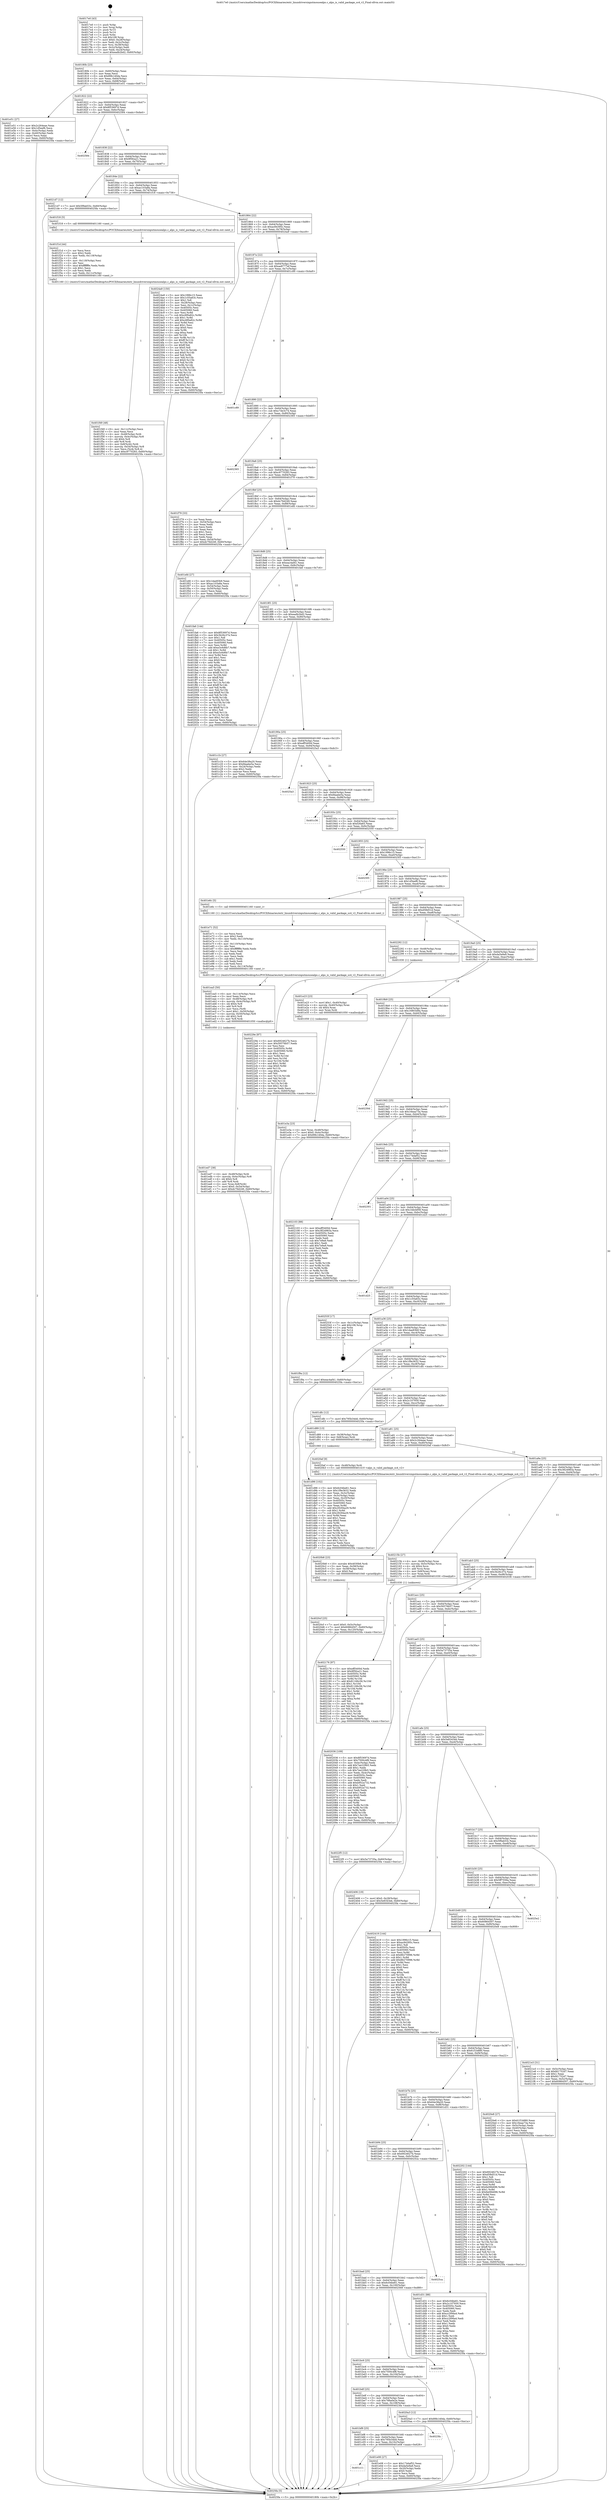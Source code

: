 digraph "0x4017e0" {
  label = "0x4017e0 (/mnt/c/Users/mathe/Desktop/tcc/POCII/binaries/extr_linuxdriversinputmousealps.c_alps_is_valid_package_ss4_v2_Final-ollvm.out::main(0))"
  labelloc = "t"
  node[shape=record]

  Entry [label="",width=0.3,height=0.3,shape=circle,fillcolor=black,style=filled]
  "0x40180b" [label="{
     0x40180b [23]\l
     | [instrs]\l
     &nbsp;&nbsp;0x40180b \<+3\>: mov -0x60(%rbp),%eax\l
     &nbsp;&nbsp;0x40180e \<+2\>: mov %eax,%ecx\l
     &nbsp;&nbsp;0x401810 \<+6\>: sub $0x89b140da,%ecx\l
     &nbsp;&nbsp;0x401816 \<+3\>: mov %eax,-0x64(%rbp)\l
     &nbsp;&nbsp;0x401819 \<+3\>: mov %ecx,-0x68(%rbp)\l
     &nbsp;&nbsp;0x40181c \<+6\>: je 0000000000401e51 \<main+0x671\>\l
  }"]
  "0x401e51" [label="{
     0x401e51 [27]\l
     | [instrs]\l
     &nbsp;&nbsp;0x401e51 \<+5\>: mov $0x2c264eae,%eax\l
     &nbsp;&nbsp;0x401e56 \<+5\>: mov $0x1d5eef6,%ecx\l
     &nbsp;&nbsp;0x401e5b \<+3\>: mov -0x4c(%rbp),%edx\l
     &nbsp;&nbsp;0x401e5e \<+3\>: cmp -0x40(%rbp),%edx\l
     &nbsp;&nbsp;0x401e61 \<+3\>: cmovl %ecx,%eax\l
     &nbsp;&nbsp;0x401e64 \<+3\>: mov %eax,-0x60(%rbp)\l
     &nbsp;&nbsp;0x401e67 \<+5\>: jmp 00000000004025fa \<main+0xe1a\>\l
  }"]
  "0x401822" [label="{
     0x401822 [22]\l
     | [instrs]\l
     &nbsp;&nbsp;0x401822 \<+5\>: jmp 0000000000401827 \<main+0x47\>\l
     &nbsp;&nbsp;0x401827 \<+3\>: mov -0x64(%rbp),%eax\l
     &nbsp;&nbsp;0x40182a \<+5\>: sub $0x8f53697d,%eax\l
     &nbsp;&nbsp;0x40182f \<+3\>: mov %eax,-0x6c(%rbp)\l
     &nbsp;&nbsp;0x401832 \<+6\>: je 0000000000402584 \<main+0xda4\>\l
  }"]
  Exit [label="",width=0.3,height=0.3,shape=circle,fillcolor=black,style=filled,peripheries=2]
  "0x402584" [label="{
     0x402584\l
  }", style=dashed]
  "0x401838" [label="{
     0x401838 [22]\l
     | [instrs]\l
     &nbsp;&nbsp;0x401838 \<+5\>: jmp 000000000040183d \<main+0x5d\>\l
     &nbsp;&nbsp;0x40183d \<+3\>: mov -0x64(%rbp),%eax\l
     &nbsp;&nbsp;0x401840 \<+5\>: sub $0x9f5fca21,%eax\l
     &nbsp;&nbsp;0x401845 \<+3\>: mov %eax,-0x70(%rbp)\l
     &nbsp;&nbsp;0x401848 \<+6\>: je 00000000004021d7 \<main+0x9f7\>\l
  }"]
  "0x40229e" [label="{
     0x40229e [87]\l
     | [instrs]\l
     &nbsp;&nbsp;0x40229e \<+5\>: mov $0x6924627b,%ecx\l
     &nbsp;&nbsp;0x4022a3 \<+5\>: mov $0x59376b57,%edx\l
     &nbsp;&nbsp;0x4022a8 \<+2\>: xor %esi,%esi\l
     &nbsp;&nbsp;0x4022aa \<+8\>: mov 0x40505c,%r8d\l
     &nbsp;&nbsp;0x4022b2 \<+8\>: mov 0x405060,%r9d\l
     &nbsp;&nbsp;0x4022ba \<+3\>: sub $0x1,%esi\l
     &nbsp;&nbsp;0x4022bd \<+3\>: mov %r8d,%r10d\l
     &nbsp;&nbsp;0x4022c0 \<+3\>: add %esi,%r10d\l
     &nbsp;&nbsp;0x4022c3 \<+4\>: imul %r10d,%r8d\l
     &nbsp;&nbsp;0x4022c7 \<+4\>: and $0x1,%r8d\l
     &nbsp;&nbsp;0x4022cb \<+4\>: cmp $0x0,%r8d\l
     &nbsp;&nbsp;0x4022cf \<+4\>: sete %r11b\l
     &nbsp;&nbsp;0x4022d3 \<+4\>: cmp $0xa,%r9d\l
     &nbsp;&nbsp;0x4022d7 \<+3\>: setl %bl\l
     &nbsp;&nbsp;0x4022da \<+3\>: mov %r11b,%r14b\l
     &nbsp;&nbsp;0x4022dd \<+3\>: and %bl,%r14b\l
     &nbsp;&nbsp;0x4022e0 \<+3\>: xor %bl,%r11b\l
     &nbsp;&nbsp;0x4022e3 \<+3\>: or %r11b,%r14b\l
     &nbsp;&nbsp;0x4022e6 \<+4\>: test $0x1,%r14b\l
     &nbsp;&nbsp;0x4022ea \<+3\>: cmovne %edx,%ecx\l
     &nbsp;&nbsp;0x4022ed \<+3\>: mov %ecx,-0x60(%rbp)\l
     &nbsp;&nbsp;0x4022f0 \<+5\>: jmp 00000000004025fa \<main+0xe1a\>\l
  }"]
  "0x4021d7" [label="{
     0x4021d7 [12]\l
     | [instrs]\l
     &nbsp;&nbsp;0x4021d7 \<+7\>: movl $0x5f9ab53c,-0x60(%rbp)\l
     &nbsp;&nbsp;0x4021de \<+5\>: jmp 00000000004025fa \<main+0xe1a\>\l
  }"]
  "0x40184e" [label="{
     0x40184e [22]\l
     | [instrs]\l
     &nbsp;&nbsp;0x40184e \<+5\>: jmp 0000000000401853 \<main+0x73\>\l
     &nbsp;&nbsp;0x401853 \<+3\>: mov -0x64(%rbp),%eax\l
     &nbsp;&nbsp;0x401856 \<+5\>: sub $0xac103a8a,%eax\l
     &nbsp;&nbsp;0x40185b \<+3\>: mov %eax,-0x74(%rbp)\l
     &nbsp;&nbsp;0x40185e \<+6\>: je 0000000000401f18 \<main+0x738\>\l
  }"]
  "0x402176" [label="{
     0x402176 [97]\l
     | [instrs]\l
     &nbsp;&nbsp;0x402176 \<+5\>: mov $0xeff3400d,%edx\l
     &nbsp;&nbsp;0x40217b \<+5\>: mov $0x9f5fca21,%esi\l
     &nbsp;&nbsp;0x402180 \<+8\>: mov 0x40505c,%r8d\l
     &nbsp;&nbsp;0x402188 \<+8\>: mov 0x405060,%r9d\l
     &nbsp;&nbsp;0x402190 \<+3\>: mov %r8d,%r10d\l
     &nbsp;&nbsp;0x402193 \<+7\>: add $0x81166c56,%r10d\l
     &nbsp;&nbsp;0x40219a \<+4\>: sub $0x1,%r10d\l
     &nbsp;&nbsp;0x40219e \<+7\>: sub $0x81166c56,%r10d\l
     &nbsp;&nbsp;0x4021a5 \<+4\>: imul %r10d,%r8d\l
     &nbsp;&nbsp;0x4021a9 \<+4\>: and $0x1,%r8d\l
     &nbsp;&nbsp;0x4021ad \<+4\>: cmp $0x0,%r8d\l
     &nbsp;&nbsp;0x4021b1 \<+4\>: sete %r11b\l
     &nbsp;&nbsp;0x4021b5 \<+4\>: cmp $0xa,%r9d\l
     &nbsp;&nbsp;0x4021b9 \<+3\>: setl %bl\l
     &nbsp;&nbsp;0x4021bc \<+3\>: mov %r11b,%r14b\l
     &nbsp;&nbsp;0x4021bf \<+3\>: and %bl,%r14b\l
     &nbsp;&nbsp;0x4021c2 \<+3\>: xor %bl,%r11b\l
     &nbsp;&nbsp;0x4021c5 \<+3\>: or %r11b,%r14b\l
     &nbsp;&nbsp;0x4021c8 \<+4\>: test $0x1,%r14b\l
     &nbsp;&nbsp;0x4021cc \<+3\>: cmovne %esi,%edx\l
     &nbsp;&nbsp;0x4021cf \<+3\>: mov %edx,-0x60(%rbp)\l
     &nbsp;&nbsp;0x4021d2 \<+5\>: jmp 00000000004025fa \<main+0xe1a\>\l
  }"]
  "0x401f18" [label="{
     0x401f18 [5]\l
     | [instrs]\l
     &nbsp;&nbsp;0x401f18 \<+5\>: call 0000000000401160 \<next_i\>\l
     | [calls]\l
     &nbsp;&nbsp;0x401160 \{1\} (/mnt/c/Users/mathe/Desktop/tcc/POCII/binaries/extr_linuxdriversinputmousealps.c_alps_is_valid_package_ss4_v2_Final-ollvm.out::next_i)\l
  }"]
  "0x401864" [label="{
     0x401864 [22]\l
     | [instrs]\l
     &nbsp;&nbsp;0x401864 \<+5\>: jmp 0000000000401869 \<main+0x89\>\l
     &nbsp;&nbsp;0x401869 \<+3\>: mov -0x64(%rbp),%eax\l
     &nbsp;&nbsp;0x40186c \<+5\>: sub $0xac84395c,%eax\l
     &nbsp;&nbsp;0x401871 \<+3\>: mov %eax,-0x78(%rbp)\l
     &nbsp;&nbsp;0x401874 \<+6\>: je 00000000004024a9 \<main+0xcc9\>\l
  }"]
  "0x4020cf" [label="{
     0x4020cf [25]\l
     | [instrs]\l
     &nbsp;&nbsp;0x4020cf \<+7\>: movl $0x0,-0x5c(%rbp)\l
     &nbsp;&nbsp;0x4020d6 \<+7\>: movl $0x60864507,-0x60(%rbp)\l
     &nbsp;&nbsp;0x4020dd \<+6\>: mov %eax,-0x120(%rbp)\l
     &nbsp;&nbsp;0x4020e3 \<+5\>: jmp 00000000004025fa \<main+0xe1a\>\l
  }"]
  "0x4024a9" [label="{
     0x4024a9 [150]\l
     | [instrs]\l
     &nbsp;&nbsp;0x4024a9 \<+5\>: mov $0x1996c15,%eax\l
     &nbsp;&nbsp;0x4024ae \<+5\>: mov $0x1c55a63c,%ecx\l
     &nbsp;&nbsp;0x4024b3 \<+2\>: mov $0x1,%dl\l
     &nbsp;&nbsp;0x4024b5 \<+3\>: mov -0x28(%rbp),%esi\l
     &nbsp;&nbsp;0x4024b8 \<+3\>: mov %esi,-0x1c(%rbp)\l
     &nbsp;&nbsp;0x4024bb \<+7\>: mov 0x40505c,%esi\l
     &nbsp;&nbsp;0x4024c2 \<+7\>: mov 0x405060,%edi\l
     &nbsp;&nbsp;0x4024c9 \<+3\>: mov %esi,%r8d\l
     &nbsp;&nbsp;0x4024cc \<+7\>: sub $0xc6f0a82c,%r8d\l
     &nbsp;&nbsp;0x4024d3 \<+4\>: sub $0x1,%r8d\l
     &nbsp;&nbsp;0x4024d7 \<+7\>: add $0xc6f0a82c,%r8d\l
     &nbsp;&nbsp;0x4024de \<+4\>: imul %r8d,%esi\l
     &nbsp;&nbsp;0x4024e2 \<+3\>: and $0x1,%esi\l
     &nbsp;&nbsp;0x4024e5 \<+3\>: cmp $0x0,%esi\l
     &nbsp;&nbsp;0x4024e8 \<+4\>: sete %r9b\l
     &nbsp;&nbsp;0x4024ec \<+3\>: cmp $0xa,%edi\l
     &nbsp;&nbsp;0x4024ef \<+4\>: setl %r10b\l
     &nbsp;&nbsp;0x4024f3 \<+3\>: mov %r9b,%r11b\l
     &nbsp;&nbsp;0x4024f6 \<+4\>: xor $0xff,%r11b\l
     &nbsp;&nbsp;0x4024fa \<+3\>: mov %r10b,%bl\l
     &nbsp;&nbsp;0x4024fd \<+3\>: xor $0xff,%bl\l
     &nbsp;&nbsp;0x402500 \<+3\>: xor $0x0,%dl\l
     &nbsp;&nbsp;0x402503 \<+3\>: mov %r11b,%r14b\l
     &nbsp;&nbsp;0x402506 \<+4\>: and $0x0,%r14b\l
     &nbsp;&nbsp;0x40250a \<+3\>: and %dl,%r9b\l
     &nbsp;&nbsp;0x40250d \<+3\>: mov %bl,%r15b\l
     &nbsp;&nbsp;0x402510 \<+4\>: and $0x0,%r15b\l
     &nbsp;&nbsp;0x402514 \<+3\>: and %dl,%r10b\l
     &nbsp;&nbsp;0x402517 \<+3\>: or %r9b,%r14b\l
     &nbsp;&nbsp;0x40251a \<+3\>: or %r10b,%r15b\l
     &nbsp;&nbsp;0x40251d \<+3\>: xor %r15b,%r14b\l
     &nbsp;&nbsp;0x402520 \<+3\>: or %bl,%r11b\l
     &nbsp;&nbsp;0x402523 \<+4\>: xor $0xff,%r11b\l
     &nbsp;&nbsp;0x402527 \<+3\>: or $0x0,%dl\l
     &nbsp;&nbsp;0x40252a \<+3\>: and %dl,%r11b\l
     &nbsp;&nbsp;0x40252d \<+3\>: or %r11b,%r14b\l
     &nbsp;&nbsp;0x402530 \<+4\>: test $0x1,%r14b\l
     &nbsp;&nbsp;0x402534 \<+3\>: cmovne %ecx,%eax\l
     &nbsp;&nbsp;0x402537 \<+3\>: mov %eax,-0x60(%rbp)\l
     &nbsp;&nbsp;0x40253a \<+5\>: jmp 00000000004025fa \<main+0xe1a\>\l
  }"]
  "0x40187a" [label="{
     0x40187a [22]\l
     | [instrs]\l
     &nbsp;&nbsp;0x40187a \<+5\>: jmp 000000000040187f \<main+0x9f\>\l
     &nbsp;&nbsp;0x40187f \<+3\>: mov -0x64(%rbp),%eax\l
     &nbsp;&nbsp;0x401882 \<+5\>: sub $0xae8777ef,%eax\l
     &nbsp;&nbsp;0x401887 \<+3\>: mov %eax,-0x7c(%rbp)\l
     &nbsp;&nbsp;0x40188a \<+6\>: je 0000000000401c89 \<main+0x4a9\>\l
  }"]
  "0x4020b8" [label="{
     0x4020b8 [23]\l
     | [instrs]\l
     &nbsp;&nbsp;0x4020b8 \<+10\>: movabs $0x4030b6,%rdi\l
     &nbsp;&nbsp;0x4020c2 \<+3\>: mov %eax,-0x58(%rbp)\l
     &nbsp;&nbsp;0x4020c5 \<+3\>: mov -0x58(%rbp),%esi\l
     &nbsp;&nbsp;0x4020c8 \<+2\>: mov $0x0,%al\l
     &nbsp;&nbsp;0x4020ca \<+5\>: call 0000000000401040 \<printf@plt\>\l
     | [calls]\l
     &nbsp;&nbsp;0x401040 \{1\} (unknown)\l
  }"]
  "0x401c89" [label="{
     0x401c89\l
  }", style=dashed]
  "0x401890" [label="{
     0x401890 [22]\l
     | [instrs]\l
     &nbsp;&nbsp;0x401890 \<+5\>: jmp 0000000000401895 \<main+0xb5\>\l
     &nbsp;&nbsp;0x401895 \<+3\>: mov -0x64(%rbp),%eax\l
     &nbsp;&nbsp;0x401898 \<+5\>: sub $0xc7de3c74,%eax\l
     &nbsp;&nbsp;0x40189d \<+3\>: mov %eax,-0x80(%rbp)\l
     &nbsp;&nbsp;0x4018a0 \<+6\>: je 0000000000402365 \<main+0xb85\>\l
  }"]
  "0x401f49" [label="{
     0x401f49 [48]\l
     | [instrs]\l
     &nbsp;&nbsp;0x401f49 \<+6\>: mov -0x11c(%rbp),%ecx\l
     &nbsp;&nbsp;0x401f4f \<+3\>: imul %eax,%ecx\l
     &nbsp;&nbsp;0x401f52 \<+4\>: mov -0x48(%rbp),%rdi\l
     &nbsp;&nbsp;0x401f56 \<+4\>: movslq -0x4c(%rbp),%r8\l
     &nbsp;&nbsp;0x401f5a \<+4\>: shl $0x4,%r8\l
     &nbsp;&nbsp;0x401f5e \<+3\>: add %r8,%rdi\l
     &nbsp;&nbsp;0x401f61 \<+4\>: mov 0x8(%rdi),%rdi\l
     &nbsp;&nbsp;0x401f65 \<+4\>: movslq -0x54(%rbp),%r8\l
     &nbsp;&nbsp;0x401f69 \<+4\>: mov %ecx,(%rdi,%r8,4)\l
     &nbsp;&nbsp;0x401f6d \<+7\>: movl $0xc9770283,-0x60(%rbp)\l
     &nbsp;&nbsp;0x401f74 \<+5\>: jmp 00000000004025fa \<main+0xe1a\>\l
  }"]
  "0x402365" [label="{
     0x402365\l
  }", style=dashed]
  "0x4018a6" [label="{
     0x4018a6 [25]\l
     | [instrs]\l
     &nbsp;&nbsp;0x4018a6 \<+5\>: jmp 00000000004018ab \<main+0xcb\>\l
     &nbsp;&nbsp;0x4018ab \<+3\>: mov -0x64(%rbp),%eax\l
     &nbsp;&nbsp;0x4018ae \<+5\>: sub $0xc9770283,%eax\l
     &nbsp;&nbsp;0x4018b3 \<+6\>: mov %eax,-0x84(%rbp)\l
     &nbsp;&nbsp;0x4018b9 \<+6\>: je 0000000000401f79 \<main+0x799\>\l
  }"]
  "0x401f1d" [label="{
     0x401f1d [44]\l
     | [instrs]\l
     &nbsp;&nbsp;0x401f1d \<+2\>: xor %ecx,%ecx\l
     &nbsp;&nbsp;0x401f1f \<+5\>: mov $0x2,%edx\l
     &nbsp;&nbsp;0x401f24 \<+6\>: mov %edx,-0x118(%rbp)\l
     &nbsp;&nbsp;0x401f2a \<+1\>: cltd\l
     &nbsp;&nbsp;0x401f2b \<+6\>: mov -0x118(%rbp),%esi\l
     &nbsp;&nbsp;0x401f31 \<+2\>: idiv %esi\l
     &nbsp;&nbsp;0x401f33 \<+6\>: imul $0xfffffffe,%edx,%edx\l
     &nbsp;&nbsp;0x401f39 \<+3\>: sub $0x1,%ecx\l
     &nbsp;&nbsp;0x401f3c \<+2\>: sub %ecx,%edx\l
     &nbsp;&nbsp;0x401f3e \<+6\>: mov %edx,-0x11c(%rbp)\l
     &nbsp;&nbsp;0x401f44 \<+5\>: call 0000000000401160 \<next_i\>\l
     | [calls]\l
     &nbsp;&nbsp;0x401160 \{1\} (/mnt/c/Users/mathe/Desktop/tcc/POCII/binaries/extr_linuxdriversinputmousealps.c_alps_is_valid_package_ss4_v2_Final-ollvm.out::next_i)\l
  }"]
  "0x401f79" [label="{
     0x401f79 [33]\l
     | [instrs]\l
     &nbsp;&nbsp;0x401f79 \<+2\>: xor %eax,%eax\l
     &nbsp;&nbsp;0x401f7b \<+3\>: mov -0x54(%rbp),%ecx\l
     &nbsp;&nbsp;0x401f7e \<+2\>: mov %eax,%edx\l
     &nbsp;&nbsp;0x401f80 \<+2\>: sub %ecx,%edx\l
     &nbsp;&nbsp;0x401f82 \<+2\>: mov %eax,%ecx\l
     &nbsp;&nbsp;0x401f84 \<+3\>: sub $0x1,%ecx\l
     &nbsp;&nbsp;0x401f87 \<+2\>: add %ecx,%edx\l
     &nbsp;&nbsp;0x401f89 \<+2\>: sub %edx,%eax\l
     &nbsp;&nbsp;0x401f8b \<+3\>: mov %eax,-0x54(%rbp)\l
     &nbsp;&nbsp;0x401f8e \<+7\>: movl $0xdc76d249,-0x60(%rbp)\l
     &nbsp;&nbsp;0x401f95 \<+5\>: jmp 00000000004025fa \<main+0xe1a\>\l
  }"]
  "0x4018bf" [label="{
     0x4018bf [25]\l
     | [instrs]\l
     &nbsp;&nbsp;0x4018bf \<+5\>: jmp 00000000004018c4 \<main+0xe4\>\l
     &nbsp;&nbsp;0x4018c4 \<+3\>: mov -0x64(%rbp),%eax\l
     &nbsp;&nbsp;0x4018c7 \<+5\>: sub $0xdc76d249,%eax\l
     &nbsp;&nbsp;0x4018cc \<+6\>: mov %eax,-0x88(%rbp)\l
     &nbsp;&nbsp;0x4018d2 \<+6\>: je 0000000000401efd \<main+0x71d\>\l
  }"]
  "0x401ed7" [label="{
     0x401ed7 [38]\l
     | [instrs]\l
     &nbsp;&nbsp;0x401ed7 \<+4\>: mov -0x48(%rbp),%rdi\l
     &nbsp;&nbsp;0x401edb \<+4\>: movslq -0x4c(%rbp),%r8\l
     &nbsp;&nbsp;0x401edf \<+4\>: shl $0x4,%r8\l
     &nbsp;&nbsp;0x401ee3 \<+3\>: add %r8,%rdi\l
     &nbsp;&nbsp;0x401ee6 \<+4\>: mov %rax,0x8(%rdi)\l
     &nbsp;&nbsp;0x401eea \<+7\>: movl $0x0,-0x54(%rbp)\l
     &nbsp;&nbsp;0x401ef1 \<+7\>: movl $0xdc76d249,-0x60(%rbp)\l
     &nbsp;&nbsp;0x401ef8 \<+5\>: jmp 00000000004025fa \<main+0xe1a\>\l
  }"]
  "0x401efd" [label="{
     0x401efd [27]\l
     | [instrs]\l
     &nbsp;&nbsp;0x401efd \<+5\>: mov $0x1dae83b9,%eax\l
     &nbsp;&nbsp;0x401f02 \<+5\>: mov $0xac103a8a,%ecx\l
     &nbsp;&nbsp;0x401f07 \<+3\>: mov -0x54(%rbp),%edx\l
     &nbsp;&nbsp;0x401f0a \<+3\>: cmp -0x50(%rbp),%edx\l
     &nbsp;&nbsp;0x401f0d \<+3\>: cmovl %ecx,%eax\l
     &nbsp;&nbsp;0x401f10 \<+3\>: mov %eax,-0x60(%rbp)\l
     &nbsp;&nbsp;0x401f13 \<+5\>: jmp 00000000004025fa \<main+0xe1a\>\l
  }"]
  "0x4018d8" [label="{
     0x4018d8 [25]\l
     | [instrs]\l
     &nbsp;&nbsp;0x4018d8 \<+5\>: jmp 00000000004018dd \<main+0xfd\>\l
     &nbsp;&nbsp;0x4018dd \<+3\>: mov -0x64(%rbp),%eax\l
     &nbsp;&nbsp;0x4018e0 \<+5\>: sub $0xeac4af41,%eax\l
     &nbsp;&nbsp;0x4018e5 \<+6\>: mov %eax,-0x8c(%rbp)\l
     &nbsp;&nbsp;0x4018eb \<+6\>: je 0000000000401fa6 \<main+0x7c6\>\l
  }"]
  "0x401ea5" [label="{
     0x401ea5 [50]\l
     | [instrs]\l
     &nbsp;&nbsp;0x401ea5 \<+6\>: mov -0x114(%rbp),%ecx\l
     &nbsp;&nbsp;0x401eab \<+3\>: imul %eax,%ecx\l
     &nbsp;&nbsp;0x401eae \<+4\>: mov -0x48(%rbp),%r8\l
     &nbsp;&nbsp;0x401eb2 \<+4\>: movslq -0x4c(%rbp),%r9\l
     &nbsp;&nbsp;0x401eb6 \<+4\>: shl $0x4,%r9\l
     &nbsp;&nbsp;0x401eba \<+3\>: add %r9,%r8\l
     &nbsp;&nbsp;0x401ebd \<+3\>: mov %ecx,(%r8)\l
     &nbsp;&nbsp;0x401ec0 \<+7\>: movl $0x1,-0x50(%rbp)\l
     &nbsp;&nbsp;0x401ec7 \<+4\>: movslq -0x50(%rbp),%r8\l
     &nbsp;&nbsp;0x401ecb \<+4\>: shl $0x2,%r8\l
     &nbsp;&nbsp;0x401ecf \<+3\>: mov %r8,%rdi\l
     &nbsp;&nbsp;0x401ed2 \<+5\>: call 0000000000401050 \<malloc@plt\>\l
     | [calls]\l
     &nbsp;&nbsp;0x401050 \{1\} (unknown)\l
  }"]
  "0x401fa6" [label="{
     0x401fa6 [144]\l
     | [instrs]\l
     &nbsp;&nbsp;0x401fa6 \<+5\>: mov $0x8f53697d,%eax\l
     &nbsp;&nbsp;0x401fab \<+5\>: mov $0x3b26c37e,%ecx\l
     &nbsp;&nbsp;0x401fb0 \<+2\>: mov $0x1,%dl\l
     &nbsp;&nbsp;0x401fb2 \<+7\>: mov 0x40505c,%esi\l
     &nbsp;&nbsp;0x401fb9 \<+7\>: mov 0x405060,%edi\l
     &nbsp;&nbsp;0x401fc0 \<+3\>: mov %esi,%r8d\l
     &nbsp;&nbsp;0x401fc3 \<+7\>: add $0xe3c6d6b7,%r8d\l
     &nbsp;&nbsp;0x401fca \<+4\>: sub $0x1,%r8d\l
     &nbsp;&nbsp;0x401fce \<+7\>: sub $0xe3c6d6b7,%r8d\l
     &nbsp;&nbsp;0x401fd5 \<+4\>: imul %r8d,%esi\l
     &nbsp;&nbsp;0x401fd9 \<+3\>: and $0x1,%esi\l
     &nbsp;&nbsp;0x401fdc \<+3\>: cmp $0x0,%esi\l
     &nbsp;&nbsp;0x401fdf \<+4\>: sete %r9b\l
     &nbsp;&nbsp;0x401fe3 \<+3\>: cmp $0xa,%edi\l
     &nbsp;&nbsp;0x401fe6 \<+4\>: setl %r10b\l
     &nbsp;&nbsp;0x401fea \<+3\>: mov %r9b,%r11b\l
     &nbsp;&nbsp;0x401fed \<+4\>: xor $0xff,%r11b\l
     &nbsp;&nbsp;0x401ff1 \<+3\>: mov %r10b,%bl\l
     &nbsp;&nbsp;0x401ff4 \<+3\>: xor $0xff,%bl\l
     &nbsp;&nbsp;0x401ff7 \<+3\>: xor $0x1,%dl\l
     &nbsp;&nbsp;0x401ffa \<+3\>: mov %r11b,%r14b\l
     &nbsp;&nbsp;0x401ffd \<+4\>: and $0xff,%r14b\l
     &nbsp;&nbsp;0x402001 \<+3\>: and %dl,%r9b\l
     &nbsp;&nbsp;0x402004 \<+3\>: mov %bl,%r15b\l
     &nbsp;&nbsp;0x402007 \<+4\>: and $0xff,%r15b\l
     &nbsp;&nbsp;0x40200b \<+3\>: and %dl,%r10b\l
     &nbsp;&nbsp;0x40200e \<+3\>: or %r9b,%r14b\l
     &nbsp;&nbsp;0x402011 \<+3\>: or %r10b,%r15b\l
     &nbsp;&nbsp;0x402014 \<+3\>: xor %r15b,%r14b\l
     &nbsp;&nbsp;0x402017 \<+3\>: or %bl,%r11b\l
     &nbsp;&nbsp;0x40201a \<+4\>: xor $0xff,%r11b\l
     &nbsp;&nbsp;0x40201e \<+3\>: or $0x1,%dl\l
     &nbsp;&nbsp;0x402021 \<+3\>: and %dl,%r11b\l
     &nbsp;&nbsp;0x402024 \<+3\>: or %r11b,%r14b\l
     &nbsp;&nbsp;0x402027 \<+4\>: test $0x1,%r14b\l
     &nbsp;&nbsp;0x40202b \<+3\>: cmovne %ecx,%eax\l
     &nbsp;&nbsp;0x40202e \<+3\>: mov %eax,-0x60(%rbp)\l
     &nbsp;&nbsp;0x402031 \<+5\>: jmp 00000000004025fa \<main+0xe1a\>\l
  }"]
  "0x4018f1" [label="{
     0x4018f1 [25]\l
     | [instrs]\l
     &nbsp;&nbsp;0x4018f1 \<+5\>: jmp 00000000004018f6 \<main+0x116\>\l
     &nbsp;&nbsp;0x4018f6 \<+3\>: mov -0x64(%rbp),%eax\l
     &nbsp;&nbsp;0x4018f9 \<+5\>: sub $0xeadb2bd2,%eax\l
     &nbsp;&nbsp;0x4018fe \<+6\>: mov %eax,-0x90(%rbp)\l
     &nbsp;&nbsp;0x401904 \<+6\>: je 0000000000401c1b \<main+0x43b\>\l
  }"]
  "0x401e71" [label="{
     0x401e71 [52]\l
     | [instrs]\l
     &nbsp;&nbsp;0x401e71 \<+2\>: xor %ecx,%ecx\l
     &nbsp;&nbsp;0x401e73 \<+5\>: mov $0x2,%edx\l
     &nbsp;&nbsp;0x401e78 \<+6\>: mov %edx,-0x110(%rbp)\l
     &nbsp;&nbsp;0x401e7e \<+1\>: cltd\l
     &nbsp;&nbsp;0x401e7f \<+6\>: mov -0x110(%rbp),%esi\l
     &nbsp;&nbsp;0x401e85 \<+2\>: idiv %esi\l
     &nbsp;&nbsp;0x401e87 \<+6\>: imul $0xfffffffe,%edx,%edx\l
     &nbsp;&nbsp;0x401e8d \<+2\>: mov %ecx,%edi\l
     &nbsp;&nbsp;0x401e8f \<+2\>: sub %edx,%edi\l
     &nbsp;&nbsp;0x401e91 \<+2\>: mov %ecx,%edx\l
     &nbsp;&nbsp;0x401e93 \<+3\>: sub $0x1,%edx\l
     &nbsp;&nbsp;0x401e96 \<+2\>: add %edx,%edi\l
     &nbsp;&nbsp;0x401e98 \<+2\>: sub %edi,%ecx\l
     &nbsp;&nbsp;0x401e9a \<+6\>: mov %ecx,-0x114(%rbp)\l
     &nbsp;&nbsp;0x401ea0 \<+5\>: call 0000000000401160 \<next_i\>\l
     | [calls]\l
     &nbsp;&nbsp;0x401160 \{1\} (/mnt/c/Users/mathe/Desktop/tcc/POCII/binaries/extr_linuxdriversinputmousealps.c_alps_is_valid_package_ss4_v2_Final-ollvm.out::next_i)\l
  }"]
  "0x401c1b" [label="{
     0x401c1b [27]\l
     | [instrs]\l
     &nbsp;&nbsp;0x401c1b \<+5\>: mov $0x64e38a20,%eax\l
     &nbsp;&nbsp;0x401c20 \<+5\>: mov $0xfdaabe5a,%ecx\l
     &nbsp;&nbsp;0x401c25 \<+3\>: mov -0x24(%rbp),%edx\l
     &nbsp;&nbsp;0x401c28 \<+3\>: cmp $0x2,%edx\l
     &nbsp;&nbsp;0x401c2b \<+3\>: cmovne %ecx,%eax\l
     &nbsp;&nbsp;0x401c2e \<+3\>: mov %eax,-0x60(%rbp)\l
     &nbsp;&nbsp;0x401c31 \<+5\>: jmp 00000000004025fa \<main+0xe1a\>\l
  }"]
  "0x40190a" [label="{
     0x40190a [25]\l
     | [instrs]\l
     &nbsp;&nbsp;0x40190a \<+5\>: jmp 000000000040190f \<main+0x12f\>\l
     &nbsp;&nbsp;0x40190f \<+3\>: mov -0x64(%rbp),%eax\l
     &nbsp;&nbsp;0x401912 \<+5\>: sub $0xeff3400d,%eax\l
     &nbsp;&nbsp;0x401917 \<+6\>: mov %eax,-0x94(%rbp)\l
     &nbsp;&nbsp;0x40191d \<+6\>: je 00000000004025a3 \<main+0xdc3\>\l
  }"]
  "0x4025fa" [label="{
     0x4025fa [5]\l
     | [instrs]\l
     &nbsp;&nbsp;0x4025fa \<+5\>: jmp 000000000040180b \<main+0x2b\>\l
  }"]
  "0x4017e0" [label="{
     0x4017e0 [43]\l
     | [instrs]\l
     &nbsp;&nbsp;0x4017e0 \<+1\>: push %rbp\l
     &nbsp;&nbsp;0x4017e1 \<+3\>: mov %rsp,%rbp\l
     &nbsp;&nbsp;0x4017e4 \<+2\>: push %r15\l
     &nbsp;&nbsp;0x4017e6 \<+2\>: push %r14\l
     &nbsp;&nbsp;0x4017e8 \<+1\>: push %rbx\l
     &nbsp;&nbsp;0x4017e9 \<+7\>: sub $0x108,%rsp\l
     &nbsp;&nbsp;0x4017f0 \<+7\>: movl $0x0,-0x28(%rbp)\l
     &nbsp;&nbsp;0x4017f7 \<+3\>: mov %edi,-0x2c(%rbp)\l
     &nbsp;&nbsp;0x4017fa \<+4\>: mov %rsi,-0x38(%rbp)\l
     &nbsp;&nbsp;0x4017fe \<+3\>: mov -0x2c(%rbp),%edi\l
     &nbsp;&nbsp;0x401801 \<+3\>: mov %edi,-0x24(%rbp)\l
     &nbsp;&nbsp;0x401804 \<+7\>: movl $0xeadb2bd2,-0x60(%rbp)\l
  }"]
  "0x401e3a" [label="{
     0x401e3a [23]\l
     | [instrs]\l
     &nbsp;&nbsp;0x401e3a \<+4\>: mov %rax,-0x48(%rbp)\l
     &nbsp;&nbsp;0x401e3e \<+7\>: movl $0x0,-0x4c(%rbp)\l
     &nbsp;&nbsp;0x401e45 \<+7\>: movl $0x89b140da,-0x60(%rbp)\l
     &nbsp;&nbsp;0x401e4c \<+5\>: jmp 00000000004025fa \<main+0xe1a\>\l
  }"]
  "0x4025a3" [label="{
     0x4025a3\l
  }", style=dashed]
  "0x401923" [label="{
     0x401923 [25]\l
     | [instrs]\l
     &nbsp;&nbsp;0x401923 \<+5\>: jmp 0000000000401928 \<main+0x148\>\l
     &nbsp;&nbsp;0x401928 \<+3\>: mov -0x64(%rbp),%eax\l
     &nbsp;&nbsp;0x40192b \<+5\>: sub $0xfdaabe5a,%eax\l
     &nbsp;&nbsp;0x401930 \<+6\>: mov %eax,-0x98(%rbp)\l
     &nbsp;&nbsp;0x401936 \<+6\>: je 0000000000401c36 \<main+0x456\>\l
  }"]
  "0x401c11" [label="{
     0x401c11\l
  }", style=dashed]
  "0x401c36" [label="{
     0x401c36\l
  }", style=dashed]
  "0x40193c" [label="{
     0x40193c [25]\l
     | [instrs]\l
     &nbsp;&nbsp;0x40193c \<+5\>: jmp 0000000000401941 \<main+0x161\>\l
     &nbsp;&nbsp;0x401941 \<+3\>: mov -0x64(%rbp),%eax\l
     &nbsp;&nbsp;0x401944 \<+5\>: sub $0xf26a65,%eax\l
     &nbsp;&nbsp;0x401949 \<+6\>: mov %eax,-0x9c(%rbp)\l
     &nbsp;&nbsp;0x40194f \<+6\>: je 0000000000402550 \<main+0xd70\>\l
  }"]
  "0x401e08" [label="{
     0x401e08 [27]\l
     | [instrs]\l
     &nbsp;&nbsp;0x401e08 \<+5\>: mov $0x174daf52,%eax\l
     &nbsp;&nbsp;0x401e0d \<+5\>: mov $0xda5e9a9,%ecx\l
     &nbsp;&nbsp;0x401e12 \<+3\>: mov -0x20(%rbp),%edx\l
     &nbsp;&nbsp;0x401e15 \<+3\>: cmp $0x0,%edx\l
     &nbsp;&nbsp;0x401e18 \<+3\>: cmove %ecx,%eax\l
     &nbsp;&nbsp;0x401e1b \<+3\>: mov %eax,-0x60(%rbp)\l
     &nbsp;&nbsp;0x401e1e \<+5\>: jmp 00000000004025fa \<main+0xe1a\>\l
  }"]
  "0x402550" [label="{
     0x402550\l
  }", style=dashed]
  "0x401955" [label="{
     0x401955 [25]\l
     | [instrs]\l
     &nbsp;&nbsp;0x401955 \<+5\>: jmp 000000000040195a \<main+0x17a\>\l
     &nbsp;&nbsp;0x40195a \<+3\>: mov -0x64(%rbp),%eax\l
     &nbsp;&nbsp;0x40195d \<+5\>: sub $0x1996c15,%eax\l
     &nbsp;&nbsp;0x401962 \<+6\>: mov %eax,-0xa0(%rbp)\l
     &nbsp;&nbsp;0x401968 \<+6\>: je 00000000004025f3 \<main+0xe13\>\l
  }"]
  "0x401bf8" [label="{
     0x401bf8 [25]\l
     | [instrs]\l
     &nbsp;&nbsp;0x401bf8 \<+5\>: jmp 0000000000401bfd \<main+0x41d\>\l
     &nbsp;&nbsp;0x401bfd \<+3\>: mov -0x64(%rbp),%eax\l
     &nbsp;&nbsp;0x401c00 \<+5\>: sub $0x795b34dd,%eax\l
     &nbsp;&nbsp;0x401c05 \<+6\>: mov %eax,-0x10c(%rbp)\l
     &nbsp;&nbsp;0x401c0b \<+6\>: je 0000000000401e08 \<main+0x628\>\l
  }"]
  "0x4025f3" [label="{
     0x4025f3\l
  }", style=dashed]
  "0x40196e" [label="{
     0x40196e [25]\l
     | [instrs]\l
     &nbsp;&nbsp;0x40196e \<+5\>: jmp 0000000000401973 \<main+0x193\>\l
     &nbsp;&nbsp;0x401973 \<+3\>: mov -0x64(%rbp),%eax\l
     &nbsp;&nbsp;0x401976 \<+5\>: sub $0x1d5eef6,%eax\l
     &nbsp;&nbsp;0x40197b \<+6\>: mov %eax,-0xa4(%rbp)\l
     &nbsp;&nbsp;0x401981 \<+6\>: je 0000000000401e6c \<main+0x68c\>\l
  }"]
  "0x4023fa" [label="{
     0x4023fa\l
  }", style=dashed]
  "0x401e6c" [label="{
     0x401e6c [5]\l
     | [instrs]\l
     &nbsp;&nbsp;0x401e6c \<+5\>: call 0000000000401160 \<next_i\>\l
     | [calls]\l
     &nbsp;&nbsp;0x401160 \{1\} (/mnt/c/Users/mathe/Desktop/tcc/POCII/binaries/extr_linuxdriversinputmousealps.c_alps_is_valid_package_ss4_v2_Final-ollvm.out::next_i)\l
  }"]
  "0x401987" [label="{
     0x401987 [25]\l
     | [instrs]\l
     &nbsp;&nbsp;0x401987 \<+5\>: jmp 000000000040198c \<main+0x1ac\>\l
     &nbsp;&nbsp;0x40198c \<+3\>: mov -0x64(%rbp),%eax\l
     &nbsp;&nbsp;0x40198f \<+5\>: sub $0xd58d51d,%eax\l
     &nbsp;&nbsp;0x401994 \<+6\>: mov %eax,-0xa8(%rbp)\l
     &nbsp;&nbsp;0x40199a \<+6\>: je 0000000000402292 \<main+0xab2\>\l
  }"]
  "0x401bdf" [label="{
     0x401bdf [25]\l
     | [instrs]\l
     &nbsp;&nbsp;0x401bdf \<+5\>: jmp 0000000000401be4 \<main+0x404\>\l
     &nbsp;&nbsp;0x401be4 \<+3\>: mov -0x64(%rbp),%eax\l
     &nbsp;&nbsp;0x401be7 \<+5\>: sub $0x788a0e2e,%eax\l
     &nbsp;&nbsp;0x401bec \<+6\>: mov %eax,-0x108(%rbp)\l
     &nbsp;&nbsp;0x401bf2 \<+6\>: je 00000000004023fa \<main+0xc1a\>\l
  }"]
  "0x402292" [label="{
     0x402292 [12]\l
     | [instrs]\l
     &nbsp;&nbsp;0x402292 \<+4\>: mov -0x48(%rbp),%rax\l
     &nbsp;&nbsp;0x402296 \<+3\>: mov %rax,%rdi\l
     &nbsp;&nbsp;0x402299 \<+5\>: call 0000000000401030 \<free@plt\>\l
     | [calls]\l
     &nbsp;&nbsp;0x401030 \{1\} (unknown)\l
  }"]
  "0x4019a0" [label="{
     0x4019a0 [25]\l
     | [instrs]\l
     &nbsp;&nbsp;0x4019a0 \<+5\>: jmp 00000000004019a5 \<main+0x1c5\>\l
     &nbsp;&nbsp;0x4019a5 \<+3\>: mov -0x64(%rbp),%eax\l
     &nbsp;&nbsp;0x4019a8 \<+5\>: sub $0xda5e9a9,%eax\l
     &nbsp;&nbsp;0x4019ad \<+6\>: mov %eax,-0xac(%rbp)\l
     &nbsp;&nbsp;0x4019b3 \<+6\>: je 0000000000401e23 \<main+0x643\>\l
  }"]
  "0x4020a3" [label="{
     0x4020a3 [12]\l
     | [instrs]\l
     &nbsp;&nbsp;0x4020a3 \<+7\>: movl $0x89b140da,-0x60(%rbp)\l
     &nbsp;&nbsp;0x4020aa \<+5\>: jmp 00000000004025fa \<main+0xe1a\>\l
  }"]
  "0x401e23" [label="{
     0x401e23 [23]\l
     | [instrs]\l
     &nbsp;&nbsp;0x401e23 \<+7\>: movl $0x1,-0x40(%rbp)\l
     &nbsp;&nbsp;0x401e2a \<+4\>: movslq -0x40(%rbp),%rax\l
     &nbsp;&nbsp;0x401e2e \<+4\>: shl $0x4,%rax\l
     &nbsp;&nbsp;0x401e32 \<+3\>: mov %rax,%rdi\l
     &nbsp;&nbsp;0x401e35 \<+5\>: call 0000000000401050 \<malloc@plt\>\l
     | [calls]\l
     &nbsp;&nbsp;0x401050 \{1\} (unknown)\l
  }"]
  "0x4019b9" [label="{
     0x4019b9 [25]\l
     | [instrs]\l
     &nbsp;&nbsp;0x4019b9 \<+5\>: jmp 00000000004019be \<main+0x1de\>\l
     &nbsp;&nbsp;0x4019be \<+3\>: mov -0x64(%rbp),%eax\l
     &nbsp;&nbsp;0x4019c1 \<+5\>: sub $0x16803d9a,%eax\l
     &nbsp;&nbsp;0x4019c6 \<+6\>: mov %eax,-0xb0(%rbp)\l
     &nbsp;&nbsp;0x4019cc \<+6\>: je 000000000040230d \<main+0xb2d\>\l
  }"]
  "0x401bc6" [label="{
     0x401bc6 [25]\l
     | [instrs]\l
     &nbsp;&nbsp;0x401bc6 \<+5\>: jmp 0000000000401bcb \<main+0x3eb\>\l
     &nbsp;&nbsp;0x401bcb \<+3\>: mov -0x64(%rbp),%eax\l
     &nbsp;&nbsp;0x401bce \<+5\>: sub $0x7500c4f8,%eax\l
     &nbsp;&nbsp;0x401bd3 \<+6\>: mov %eax,-0x104(%rbp)\l
     &nbsp;&nbsp;0x401bd9 \<+6\>: je 00000000004020a3 \<main+0x8c3\>\l
  }"]
  "0x40230d" [label="{
     0x40230d\l
  }", style=dashed]
  "0x4019d2" [label="{
     0x4019d2 [25]\l
     | [instrs]\l
     &nbsp;&nbsp;0x4019d2 \<+5\>: jmp 00000000004019d7 \<main+0x1f7\>\l
     &nbsp;&nbsp;0x4019d7 \<+3\>: mov -0x64(%rbp),%eax\l
     &nbsp;&nbsp;0x4019da \<+5\>: sub $0x16eaa73a,%eax\l
     &nbsp;&nbsp;0x4019df \<+6\>: mov %eax,-0xb4(%rbp)\l
     &nbsp;&nbsp;0x4019e5 \<+6\>: je 0000000000402103 \<main+0x923\>\l
  }"]
  "0x402568" [label="{
     0x402568\l
  }", style=dashed]
  "0x402103" [label="{
     0x402103 [88]\l
     | [instrs]\l
     &nbsp;&nbsp;0x402103 \<+5\>: mov $0xeff3400d,%eax\l
     &nbsp;&nbsp;0x402108 \<+5\>: mov $0x3824983a,%ecx\l
     &nbsp;&nbsp;0x40210d \<+7\>: mov 0x40505c,%edx\l
     &nbsp;&nbsp;0x402114 \<+7\>: mov 0x405060,%esi\l
     &nbsp;&nbsp;0x40211b \<+2\>: mov %edx,%edi\l
     &nbsp;&nbsp;0x40211d \<+6\>: sub $0x7e9a9,%edi\l
     &nbsp;&nbsp;0x402123 \<+3\>: sub $0x1,%edi\l
     &nbsp;&nbsp;0x402126 \<+6\>: add $0x7e9a9,%edi\l
     &nbsp;&nbsp;0x40212c \<+3\>: imul %edi,%edx\l
     &nbsp;&nbsp;0x40212f \<+3\>: and $0x1,%edx\l
     &nbsp;&nbsp;0x402132 \<+3\>: cmp $0x0,%edx\l
     &nbsp;&nbsp;0x402135 \<+4\>: sete %r8b\l
     &nbsp;&nbsp;0x402139 \<+3\>: cmp $0xa,%esi\l
     &nbsp;&nbsp;0x40213c \<+4\>: setl %r9b\l
     &nbsp;&nbsp;0x402140 \<+3\>: mov %r8b,%r10b\l
     &nbsp;&nbsp;0x402143 \<+3\>: and %r9b,%r10b\l
     &nbsp;&nbsp;0x402146 \<+3\>: xor %r9b,%r8b\l
     &nbsp;&nbsp;0x402149 \<+3\>: or %r8b,%r10b\l
     &nbsp;&nbsp;0x40214c \<+4\>: test $0x1,%r10b\l
     &nbsp;&nbsp;0x402150 \<+3\>: cmovne %ecx,%eax\l
     &nbsp;&nbsp;0x402153 \<+3\>: mov %eax,-0x60(%rbp)\l
     &nbsp;&nbsp;0x402156 \<+5\>: jmp 00000000004025fa \<main+0xe1a\>\l
  }"]
  "0x4019eb" [label="{
     0x4019eb [25]\l
     | [instrs]\l
     &nbsp;&nbsp;0x4019eb \<+5\>: jmp 00000000004019f0 \<main+0x210\>\l
     &nbsp;&nbsp;0x4019f0 \<+3\>: mov -0x64(%rbp),%eax\l
     &nbsp;&nbsp;0x4019f3 \<+5\>: sub $0x174daf52,%eax\l
     &nbsp;&nbsp;0x4019f8 \<+6\>: mov %eax,-0xb8(%rbp)\l
     &nbsp;&nbsp;0x4019fe \<+6\>: je 0000000000402301 \<main+0xb21\>\l
  }"]
  "0x401bad" [label="{
     0x401bad [25]\l
     | [instrs]\l
     &nbsp;&nbsp;0x401bad \<+5\>: jmp 0000000000401bb2 \<main+0x3d2\>\l
     &nbsp;&nbsp;0x401bb2 \<+3\>: mov -0x64(%rbp),%eax\l
     &nbsp;&nbsp;0x401bb5 \<+5\>: sub $0x6c04be61,%eax\l
     &nbsp;&nbsp;0x401bba \<+6\>: mov %eax,-0x100(%rbp)\l
     &nbsp;&nbsp;0x401bc0 \<+6\>: je 0000000000402568 \<main+0xd88\>\l
  }"]
  "0x402301" [label="{
     0x402301\l
  }", style=dashed]
  "0x401a04" [label="{
     0x401a04 [25]\l
     | [instrs]\l
     &nbsp;&nbsp;0x401a04 \<+5\>: jmp 0000000000401a09 \<main+0x229\>\l
     &nbsp;&nbsp;0x401a09 \<+3\>: mov -0x64(%rbp),%eax\l
     &nbsp;&nbsp;0x401a0c \<+5\>: sub $0x1bbcbf58,%eax\l
     &nbsp;&nbsp;0x401a11 \<+6\>: mov %eax,-0xbc(%rbp)\l
     &nbsp;&nbsp;0x401a17 \<+6\>: je 0000000000401d25 \<main+0x545\>\l
  }"]
  "0x4025ca" [label="{
     0x4025ca\l
  }", style=dashed]
  "0x401d25" [label="{
     0x401d25\l
  }", style=dashed]
  "0x401a1d" [label="{
     0x401a1d [25]\l
     | [instrs]\l
     &nbsp;&nbsp;0x401a1d \<+5\>: jmp 0000000000401a22 \<main+0x242\>\l
     &nbsp;&nbsp;0x401a22 \<+3\>: mov -0x64(%rbp),%eax\l
     &nbsp;&nbsp;0x401a25 \<+5\>: sub $0x1c55a63c,%eax\l
     &nbsp;&nbsp;0x401a2a \<+6\>: mov %eax,-0xc0(%rbp)\l
     &nbsp;&nbsp;0x401a30 \<+6\>: je 000000000040253f \<main+0xd5f\>\l
  }"]
  "0x401d96" [label="{
     0x401d96 [102]\l
     | [instrs]\l
     &nbsp;&nbsp;0x401d96 \<+5\>: mov $0x6c04be61,%ecx\l
     &nbsp;&nbsp;0x401d9b \<+5\>: mov $0x1f9e3632,%edx\l
     &nbsp;&nbsp;0x401da0 \<+3\>: mov %eax,-0x3c(%rbp)\l
     &nbsp;&nbsp;0x401da3 \<+3\>: mov -0x3c(%rbp),%eax\l
     &nbsp;&nbsp;0x401da6 \<+3\>: mov %eax,-0x20(%rbp)\l
     &nbsp;&nbsp;0x401da9 \<+7\>: mov 0x40505c,%eax\l
     &nbsp;&nbsp;0x401db0 \<+7\>: mov 0x405060,%esi\l
     &nbsp;&nbsp;0x401db7 \<+3\>: mov %eax,%r8d\l
     &nbsp;&nbsp;0x401dba \<+7\>: add $0x29294a29,%r8d\l
     &nbsp;&nbsp;0x401dc1 \<+4\>: sub $0x1,%r8d\l
     &nbsp;&nbsp;0x401dc5 \<+7\>: sub $0x29294a29,%r8d\l
     &nbsp;&nbsp;0x401dcc \<+4\>: imul %r8d,%eax\l
     &nbsp;&nbsp;0x401dd0 \<+3\>: and $0x1,%eax\l
     &nbsp;&nbsp;0x401dd3 \<+3\>: cmp $0x0,%eax\l
     &nbsp;&nbsp;0x401dd6 \<+4\>: sete %r9b\l
     &nbsp;&nbsp;0x401dda \<+3\>: cmp $0xa,%esi\l
     &nbsp;&nbsp;0x401ddd \<+4\>: setl %r10b\l
     &nbsp;&nbsp;0x401de1 \<+3\>: mov %r9b,%r11b\l
     &nbsp;&nbsp;0x401de4 \<+3\>: and %r10b,%r11b\l
     &nbsp;&nbsp;0x401de7 \<+3\>: xor %r10b,%r9b\l
     &nbsp;&nbsp;0x401dea \<+3\>: or %r9b,%r11b\l
     &nbsp;&nbsp;0x401ded \<+4\>: test $0x1,%r11b\l
     &nbsp;&nbsp;0x401df1 \<+3\>: cmovne %edx,%ecx\l
     &nbsp;&nbsp;0x401df4 \<+3\>: mov %ecx,-0x60(%rbp)\l
     &nbsp;&nbsp;0x401df7 \<+5\>: jmp 00000000004025fa \<main+0xe1a\>\l
  }"]
  "0x40253f" [label="{
     0x40253f [17]\l
     | [instrs]\l
     &nbsp;&nbsp;0x40253f \<+3\>: mov -0x1c(%rbp),%eax\l
     &nbsp;&nbsp;0x402542 \<+7\>: add $0x108,%rsp\l
     &nbsp;&nbsp;0x402549 \<+1\>: pop %rbx\l
     &nbsp;&nbsp;0x40254a \<+2\>: pop %r14\l
     &nbsp;&nbsp;0x40254c \<+2\>: pop %r15\l
     &nbsp;&nbsp;0x40254e \<+1\>: pop %rbp\l
     &nbsp;&nbsp;0x40254f \<+1\>: ret\l
  }"]
  "0x401a36" [label="{
     0x401a36 [25]\l
     | [instrs]\l
     &nbsp;&nbsp;0x401a36 \<+5\>: jmp 0000000000401a3b \<main+0x25b\>\l
     &nbsp;&nbsp;0x401a3b \<+3\>: mov -0x64(%rbp),%eax\l
     &nbsp;&nbsp;0x401a3e \<+5\>: sub $0x1dae83b9,%eax\l
     &nbsp;&nbsp;0x401a43 \<+6\>: mov %eax,-0xc4(%rbp)\l
     &nbsp;&nbsp;0x401a49 \<+6\>: je 0000000000401f9a \<main+0x7ba\>\l
  }"]
  "0x401b94" [label="{
     0x401b94 [25]\l
     | [instrs]\l
     &nbsp;&nbsp;0x401b94 \<+5\>: jmp 0000000000401b99 \<main+0x3b9\>\l
     &nbsp;&nbsp;0x401b99 \<+3\>: mov -0x64(%rbp),%eax\l
     &nbsp;&nbsp;0x401b9c \<+5\>: sub $0x6924627b,%eax\l
     &nbsp;&nbsp;0x401ba1 \<+6\>: mov %eax,-0xfc(%rbp)\l
     &nbsp;&nbsp;0x401ba7 \<+6\>: je 00000000004025ca \<main+0xdea\>\l
  }"]
  "0x401f9a" [label="{
     0x401f9a [12]\l
     | [instrs]\l
     &nbsp;&nbsp;0x401f9a \<+7\>: movl $0xeac4af41,-0x60(%rbp)\l
     &nbsp;&nbsp;0x401fa1 \<+5\>: jmp 00000000004025fa \<main+0xe1a\>\l
  }"]
  "0x401a4f" [label="{
     0x401a4f [25]\l
     | [instrs]\l
     &nbsp;&nbsp;0x401a4f \<+5\>: jmp 0000000000401a54 \<main+0x274\>\l
     &nbsp;&nbsp;0x401a54 \<+3\>: mov -0x64(%rbp),%eax\l
     &nbsp;&nbsp;0x401a57 \<+5\>: sub $0x1f9e3632,%eax\l
     &nbsp;&nbsp;0x401a5c \<+6\>: mov %eax,-0xc8(%rbp)\l
     &nbsp;&nbsp;0x401a62 \<+6\>: je 0000000000401dfc \<main+0x61c\>\l
  }"]
  "0x401d31" [label="{
     0x401d31 [88]\l
     | [instrs]\l
     &nbsp;&nbsp;0x401d31 \<+5\>: mov $0x6c04be61,%eax\l
     &nbsp;&nbsp;0x401d36 \<+5\>: mov $0x2c107930,%ecx\l
     &nbsp;&nbsp;0x401d3b \<+7\>: mov 0x40505c,%edx\l
     &nbsp;&nbsp;0x401d42 \<+7\>: mov 0x405060,%esi\l
     &nbsp;&nbsp;0x401d49 \<+2\>: mov %edx,%edi\l
     &nbsp;&nbsp;0x401d4b \<+6\>: add $0xcc2f06a4,%edi\l
     &nbsp;&nbsp;0x401d51 \<+3\>: sub $0x1,%edi\l
     &nbsp;&nbsp;0x401d54 \<+6\>: sub $0xcc2f06a4,%edi\l
     &nbsp;&nbsp;0x401d5a \<+3\>: imul %edi,%edx\l
     &nbsp;&nbsp;0x401d5d \<+3\>: and $0x1,%edx\l
     &nbsp;&nbsp;0x401d60 \<+3\>: cmp $0x0,%edx\l
     &nbsp;&nbsp;0x401d63 \<+4\>: sete %r8b\l
     &nbsp;&nbsp;0x401d67 \<+3\>: cmp $0xa,%esi\l
     &nbsp;&nbsp;0x401d6a \<+4\>: setl %r9b\l
     &nbsp;&nbsp;0x401d6e \<+3\>: mov %r8b,%r10b\l
     &nbsp;&nbsp;0x401d71 \<+3\>: and %r9b,%r10b\l
     &nbsp;&nbsp;0x401d74 \<+3\>: xor %r9b,%r8b\l
     &nbsp;&nbsp;0x401d77 \<+3\>: or %r8b,%r10b\l
     &nbsp;&nbsp;0x401d7a \<+4\>: test $0x1,%r10b\l
     &nbsp;&nbsp;0x401d7e \<+3\>: cmovne %ecx,%eax\l
     &nbsp;&nbsp;0x401d81 \<+3\>: mov %eax,-0x60(%rbp)\l
     &nbsp;&nbsp;0x401d84 \<+5\>: jmp 00000000004025fa \<main+0xe1a\>\l
  }"]
  "0x401dfc" [label="{
     0x401dfc [12]\l
     | [instrs]\l
     &nbsp;&nbsp;0x401dfc \<+7\>: movl $0x795b34dd,-0x60(%rbp)\l
     &nbsp;&nbsp;0x401e03 \<+5\>: jmp 00000000004025fa \<main+0xe1a\>\l
  }"]
  "0x401a68" [label="{
     0x401a68 [25]\l
     | [instrs]\l
     &nbsp;&nbsp;0x401a68 \<+5\>: jmp 0000000000401a6d \<main+0x28d\>\l
     &nbsp;&nbsp;0x401a6d \<+3\>: mov -0x64(%rbp),%eax\l
     &nbsp;&nbsp;0x401a70 \<+5\>: sub $0x2c107930,%eax\l
     &nbsp;&nbsp;0x401a75 \<+6\>: mov %eax,-0xcc(%rbp)\l
     &nbsp;&nbsp;0x401a7b \<+6\>: je 0000000000401d89 \<main+0x5a9\>\l
  }"]
  "0x401b7b" [label="{
     0x401b7b [25]\l
     | [instrs]\l
     &nbsp;&nbsp;0x401b7b \<+5\>: jmp 0000000000401b80 \<main+0x3a0\>\l
     &nbsp;&nbsp;0x401b80 \<+3\>: mov -0x64(%rbp),%eax\l
     &nbsp;&nbsp;0x401b83 \<+5\>: sub $0x64e38a20,%eax\l
     &nbsp;&nbsp;0x401b88 \<+6\>: mov %eax,-0xf8(%rbp)\l
     &nbsp;&nbsp;0x401b8e \<+6\>: je 0000000000401d31 \<main+0x551\>\l
  }"]
  "0x401d89" [label="{
     0x401d89 [13]\l
     | [instrs]\l
     &nbsp;&nbsp;0x401d89 \<+4\>: mov -0x38(%rbp),%rax\l
     &nbsp;&nbsp;0x401d8d \<+4\>: mov 0x8(%rax),%rdi\l
     &nbsp;&nbsp;0x401d91 \<+5\>: call 0000000000401060 \<atoi@plt\>\l
     | [calls]\l
     &nbsp;&nbsp;0x401060 \{1\} (unknown)\l
  }"]
  "0x401a81" [label="{
     0x401a81 [25]\l
     | [instrs]\l
     &nbsp;&nbsp;0x401a81 \<+5\>: jmp 0000000000401a86 \<main+0x2a6\>\l
     &nbsp;&nbsp;0x401a86 \<+3\>: mov -0x64(%rbp),%eax\l
     &nbsp;&nbsp;0x401a89 \<+5\>: sub $0x2c264eae,%eax\l
     &nbsp;&nbsp;0x401a8e \<+6\>: mov %eax,-0xd0(%rbp)\l
     &nbsp;&nbsp;0x401a94 \<+6\>: je 00000000004020af \<main+0x8cf\>\l
  }"]
  "0x402202" [label="{
     0x402202 [144]\l
     | [instrs]\l
     &nbsp;&nbsp;0x402202 \<+5\>: mov $0x6924627b,%eax\l
     &nbsp;&nbsp;0x402207 \<+5\>: mov $0xd58d51d,%ecx\l
     &nbsp;&nbsp;0x40220c \<+2\>: mov $0x1,%dl\l
     &nbsp;&nbsp;0x40220e \<+7\>: mov 0x40505c,%esi\l
     &nbsp;&nbsp;0x402215 \<+7\>: mov 0x405060,%edi\l
     &nbsp;&nbsp;0x40221c \<+3\>: mov %esi,%r8d\l
     &nbsp;&nbsp;0x40221f \<+7\>: add $0x6e06b696,%r8d\l
     &nbsp;&nbsp;0x402226 \<+4\>: sub $0x1,%r8d\l
     &nbsp;&nbsp;0x40222a \<+7\>: sub $0x6e06b696,%r8d\l
     &nbsp;&nbsp;0x402231 \<+4\>: imul %r8d,%esi\l
     &nbsp;&nbsp;0x402235 \<+3\>: and $0x1,%esi\l
     &nbsp;&nbsp;0x402238 \<+3\>: cmp $0x0,%esi\l
     &nbsp;&nbsp;0x40223b \<+4\>: sete %r9b\l
     &nbsp;&nbsp;0x40223f \<+3\>: cmp $0xa,%edi\l
     &nbsp;&nbsp;0x402242 \<+4\>: setl %r10b\l
     &nbsp;&nbsp;0x402246 \<+3\>: mov %r9b,%r11b\l
     &nbsp;&nbsp;0x402249 \<+4\>: xor $0xff,%r11b\l
     &nbsp;&nbsp;0x40224d \<+3\>: mov %r10b,%bl\l
     &nbsp;&nbsp;0x402250 \<+3\>: xor $0xff,%bl\l
     &nbsp;&nbsp;0x402253 \<+3\>: xor $0x0,%dl\l
     &nbsp;&nbsp;0x402256 \<+3\>: mov %r11b,%r14b\l
     &nbsp;&nbsp;0x402259 \<+4\>: and $0x0,%r14b\l
     &nbsp;&nbsp;0x40225d \<+3\>: and %dl,%r9b\l
     &nbsp;&nbsp;0x402260 \<+3\>: mov %bl,%r15b\l
     &nbsp;&nbsp;0x402263 \<+4\>: and $0x0,%r15b\l
     &nbsp;&nbsp;0x402267 \<+3\>: and %dl,%r10b\l
     &nbsp;&nbsp;0x40226a \<+3\>: or %r9b,%r14b\l
     &nbsp;&nbsp;0x40226d \<+3\>: or %r10b,%r15b\l
     &nbsp;&nbsp;0x402270 \<+3\>: xor %r15b,%r14b\l
     &nbsp;&nbsp;0x402273 \<+3\>: or %bl,%r11b\l
     &nbsp;&nbsp;0x402276 \<+4\>: xor $0xff,%r11b\l
     &nbsp;&nbsp;0x40227a \<+3\>: or $0x0,%dl\l
     &nbsp;&nbsp;0x40227d \<+3\>: and %dl,%r11b\l
     &nbsp;&nbsp;0x402280 \<+3\>: or %r11b,%r14b\l
     &nbsp;&nbsp;0x402283 \<+4\>: test $0x1,%r14b\l
     &nbsp;&nbsp;0x402287 \<+3\>: cmovne %ecx,%eax\l
     &nbsp;&nbsp;0x40228a \<+3\>: mov %eax,-0x60(%rbp)\l
     &nbsp;&nbsp;0x40228d \<+5\>: jmp 00000000004025fa \<main+0xe1a\>\l
  }"]
  "0x4020af" [label="{
     0x4020af [9]\l
     | [instrs]\l
     &nbsp;&nbsp;0x4020af \<+4\>: mov -0x48(%rbp),%rdi\l
     &nbsp;&nbsp;0x4020b3 \<+5\>: call 0000000000401410 \<alps_is_valid_package_ss4_v2\>\l
     | [calls]\l
     &nbsp;&nbsp;0x401410 \{1\} (/mnt/c/Users/mathe/Desktop/tcc/POCII/binaries/extr_linuxdriversinputmousealps.c_alps_is_valid_package_ss4_v2_Final-ollvm.out::alps_is_valid_package_ss4_v2)\l
  }"]
  "0x401a9a" [label="{
     0x401a9a [25]\l
     | [instrs]\l
     &nbsp;&nbsp;0x401a9a \<+5\>: jmp 0000000000401a9f \<main+0x2bf\>\l
     &nbsp;&nbsp;0x401a9f \<+3\>: mov -0x64(%rbp),%eax\l
     &nbsp;&nbsp;0x401aa2 \<+5\>: sub $0x3824983a,%eax\l
     &nbsp;&nbsp;0x401aa7 \<+6\>: mov %eax,-0xd4(%rbp)\l
     &nbsp;&nbsp;0x401aad \<+6\>: je 000000000040215b \<main+0x97b\>\l
  }"]
  "0x401b62" [label="{
     0x401b62 [25]\l
     | [instrs]\l
     &nbsp;&nbsp;0x401b62 \<+5\>: jmp 0000000000401b67 \<main+0x387\>\l
     &nbsp;&nbsp;0x401b67 \<+3\>: mov -0x64(%rbp),%eax\l
     &nbsp;&nbsp;0x401b6a \<+5\>: sub $0x61f1b880,%eax\l
     &nbsp;&nbsp;0x401b6f \<+6\>: mov %eax,-0xf4(%rbp)\l
     &nbsp;&nbsp;0x401b75 \<+6\>: je 0000000000402202 \<main+0xa22\>\l
  }"]
  "0x40215b" [label="{
     0x40215b [27]\l
     | [instrs]\l
     &nbsp;&nbsp;0x40215b \<+4\>: mov -0x48(%rbp),%rax\l
     &nbsp;&nbsp;0x40215f \<+4\>: movslq -0x5c(%rbp),%rcx\l
     &nbsp;&nbsp;0x402163 \<+4\>: shl $0x4,%rcx\l
     &nbsp;&nbsp;0x402167 \<+3\>: add %rcx,%rax\l
     &nbsp;&nbsp;0x40216a \<+4\>: mov 0x8(%rax),%rax\l
     &nbsp;&nbsp;0x40216e \<+3\>: mov %rax,%rdi\l
     &nbsp;&nbsp;0x402171 \<+5\>: call 0000000000401030 \<free@plt\>\l
     | [calls]\l
     &nbsp;&nbsp;0x401030 \{1\} (unknown)\l
  }"]
  "0x401ab3" [label="{
     0x401ab3 [25]\l
     | [instrs]\l
     &nbsp;&nbsp;0x401ab3 \<+5\>: jmp 0000000000401ab8 \<main+0x2d8\>\l
     &nbsp;&nbsp;0x401ab8 \<+3\>: mov -0x64(%rbp),%eax\l
     &nbsp;&nbsp;0x401abb \<+5\>: sub $0x3b26c37e,%eax\l
     &nbsp;&nbsp;0x401ac0 \<+6\>: mov %eax,-0xd8(%rbp)\l
     &nbsp;&nbsp;0x401ac6 \<+6\>: je 0000000000402036 \<main+0x856\>\l
  }"]
  "0x4020e8" [label="{
     0x4020e8 [27]\l
     | [instrs]\l
     &nbsp;&nbsp;0x4020e8 \<+5\>: mov $0x61f1b880,%eax\l
     &nbsp;&nbsp;0x4020ed \<+5\>: mov $0x16eaa73a,%ecx\l
     &nbsp;&nbsp;0x4020f2 \<+3\>: mov -0x5c(%rbp),%edx\l
     &nbsp;&nbsp;0x4020f5 \<+3\>: cmp -0x40(%rbp),%edx\l
     &nbsp;&nbsp;0x4020f8 \<+3\>: cmovl %ecx,%eax\l
     &nbsp;&nbsp;0x4020fb \<+3\>: mov %eax,-0x60(%rbp)\l
     &nbsp;&nbsp;0x4020fe \<+5\>: jmp 00000000004025fa \<main+0xe1a\>\l
  }"]
  "0x402036" [label="{
     0x402036 [109]\l
     | [instrs]\l
     &nbsp;&nbsp;0x402036 \<+5\>: mov $0x8f53697d,%eax\l
     &nbsp;&nbsp;0x40203b \<+5\>: mov $0x7500c4f8,%ecx\l
     &nbsp;&nbsp;0x402040 \<+3\>: mov -0x4c(%rbp),%edx\l
     &nbsp;&nbsp;0x402043 \<+6\>: add $0x7ee229b5,%edx\l
     &nbsp;&nbsp;0x402049 \<+3\>: add $0x1,%edx\l
     &nbsp;&nbsp;0x40204c \<+6\>: sub $0x7ee229b5,%edx\l
     &nbsp;&nbsp;0x402052 \<+3\>: mov %edx,-0x4c(%rbp)\l
     &nbsp;&nbsp;0x402055 \<+7\>: mov 0x40505c,%edx\l
     &nbsp;&nbsp;0x40205c \<+7\>: mov 0x405060,%esi\l
     &nbsp;&nbsp;0x402063 \<+2\>: mov %edx,%edi\l
     &nbsp;&nbsp;0x402065 \<+6\>: add $0xb952a732,%edi\l
     &nbsp;&nbsp;0x40206b \<+3\>: sub $0x1,%edi\l
     &nbsp;&nbsp;0x40206e \<+6\>: sub $0xb952a732,%edi\l
     &nbsp;&nbsp;0x402074 \<+3\>: imul %edi,%edx\l
     &nbsp;&nbsp;0x402077 \<+3\>: and $0x1,%edx\l
     &nbsp;&nbsp;0x40207a \<+3\>: cmp $0x0,%edx\l
     &nbsp;&nbsp;0x40207d \<+4\>: sete %r8b\l
     &nbsp;&nbsp;0x402081 \<+3\>: cmp $0xa,%esi\l
     &nbsp;&nbsp;0x402084 \<+4\>: setl %r9b\l
     &nbsp;&nbsp;0x402088 \<+3\>: mov %r8b,%r10b\l
     &nbsp;&nbsp;0x40208b \<+3\>: and %r9b,%r10b\l
     &nbsp;&nbsp;0x40208e \<+3\>: xor %r9b,%r8b\l
     &nbsp;&nbsp;0x402091 \<+3\>: or %r8b,%r10b\l
     &nbsp;&nbsp;0x402094 \<+4\>: test $0x1,%r10b\l
     &nbsp;&nbsp;0x402098 \<+3\>: cmovne %ecx,%eax\l
     &nbsp;&nbsp;0x40209b \<+3\>: mov %eax,-0x60(%rbp)\l
     &nbsp;&nbsp;0x40209e \<+5\>: jmp 00000000004025fa \<main+0xe1a\>\l
  }"]
  "0x401acc" [label="{
     0x401acc [25]\l
     | [instrs]\l
     &nbsp;&nbsp;0x401acc \<+5\>: jmp 0000000000401ad1 \<main+0x2f1\>\l
     &nbsp;&nbsp;0x401ad1 \<+3\>: mov -0x64(%rbp),%eax\l
     &nbsp;&nbsp;0x401ad4 \<+5\>: sub $0x59376b57,%eax\l
     &nbsp;&nbsp;0x401ad9 \<+6\>: mov %eax,-0xdc(%rbp)\l
     &nbsp;&nbsp;0x401adf \<+6\>: je 00000000004022f5 \<main+0xb15\>\l
  }"]
  "0x401b49" [label="{
     0x401b49 [25]\l
     | [instrs]\l
     &nbsp;&nbsp;0x401b49 \<+5\>: jmp 0000000000401b4e \<main+0x36e\>\l
     &nbsp;&nbsp;0x401b4e \<+3\>: mov -0x64(%rbp),%eax\l
     &nbsp;&nbsp;0x401b51 \<+5\>: sub $0x60864507,%eax\l
     &nbsp;&nbsp;0x401b56 \<+6\>: mov %eax,-0xf0(%rbp)\l
     &nbsp;&nbsp;0x401b5c \<+6\>: je 00000000004020e8 \<main+0x908\>\l
  }"]
  "0x4022f5" [label="{
     0x4022f5 [12]\l
     | [instrs]\l
     &nbsp;&nbsp;0x4022f5 \<+7\>: movl $0x5a73735a,-0x60(%rbp)\l
     &nbsp;&nbsp;0x4022fc \<+5\>: jmp 00000000004025fa \<main+0xe1a\>\l
  }"]
  "0x401ae5" [label="{
     0x401ae5 [25]\l
     | [instrs]\l
     &nbsp;&nbsp;0x401ae5 \<+5\>: jmp 0000000000401aea \<main+0x30a\>\l
     &nbsp;&nbsp;0x401aea \<+3\>: mov -0x64(%rbp),%eax\l
     &nbsp;&nbsp;0x401aed \<+5\>: sub $0x5a73735a,%eax\l
     &nbsp;&nbsp;0x401af2 \<+6\>: mov %eax,-0xe0(%rbp)\l
     &nbsp;&nbsp;0x401af8 \<+6\>: je 0000000000402406 \<main+0xc26\>\l
  }"]
  "0x4025e2" [label="{
     0x4025e2\l
  }", style=dashed]
  "0x402406" [label="{
     0x402406 [19]\l
     | [instrs]\l
     &nbsp;&nbsp;0x402406 \<+7\>: movl $0x0,-0x28(%rbp)\l
     &nbsp;&nbsp;0x40240d \<+7\>: movl $0x5e8343eb,-0x60(%rbp)\l
     &nbsp;&nbsp;0x402414 \<+5\>: jmp 00000000004025fa \<main+0xe1a\>\l
  }"]
  "0x401afe" [label="{
     0x401afe [25]\l
     | [instrs]\l
     &nbsp;&nbsp;0x401afe \<+5\>: jmp 0000000000401b03 \<main+0x323\>\l
     &nbsp;&nbsp;0x401b03 \<+3\>: mov -0x64(%rbp),%eax\l
     &nbsp;&nbsp;0x401b06 \<+5\>: sub $0x5e8343eb,%eax\l
     &nbsp;&nbsp;0x401b0b \<+6\>: mov %eax,-0xe4(%rbp)\l
     &nbsp;&nbsp;0x401b11 \<+6\>: je 0000000000402419 \<main+0xc39\>\l
  }"]
  "0x401b30" [label="{
     0x401b30 [25]\l
     | [instrs]\l
     &nbsp;&nbsp;0x401b30 \<+5\>: jmp 0000000000401b35 \<main+0x355\>\l
     &nbsp;&nbsp;0x401b35 \<+3\>: mov -0x64(%rbp),%eax\l
     &nbsp;&nbsp;0x401b38 \<+5\>: sub $0x5ff7556a,%eax\l
     &nbsp;&nbsp;0x401b3d \<+6\>: mov %eax,-0xec(%rbp)\l
     &nbsp;&nbsp;0x401b43 \<+6\>: je 00000000004025e2 \<main+0xe02\>\l
  }"]
  "0x402419" [label="{
     0x402419 [144]\l
     | [instrs]\l
     &nbsp;&nbsp;0x402419 \<+5\>: mov $0x1996c15,%eax\l
     &nbsp;&nbsp;0x40241e \<+5\>: mov $0xac84395c,%ecx\l
     &nbsp;&nbsp;0x402423 \<+2\>: mov $0x1,%dl\l
     &nbsp;&nbsp;0x402425 \<+7\>: mov 0x40505c,%esi\l
     &nbsp;&nbsp;0x40242c \<+7\>: mov 0x405060,%edi\l
     &nbsp;&nbsp;0x402433 \<+3\>: mov %esi,%r8d\l
     &nbsp;&nbsp;0x402436 \<+7\>: sub $0x86270996,%r8d\l
     &nbsp;&nbsp;0x40243d \<+4\>: sub $0x1,%r8d\l
     &nbsp;&nbsp;0x402441 \<+7\>: add $0x86270996,%r8d\l
     &nbsp;&nbsp;0x402448 \<+4\>: imul %r8d,%esi\l
     &nbsp;&nbsp;0x40244c \<+3\>: and $0x1,%esi\l
     &nbsp;&nbsp;0x40244f \<+3\>: cmp $0x0,%esi\l
     &nbsp;&nbsp;0x402452 \<+4\>: sete %r9b\l
     &nbsp;&nbsp;0x402456 \<+3\>: cmp $0xa,%edi\l
     &nbsp;&nbsp;0x402459 \<+4\>: setl %r10b\l
     &nbsp;&nbsp;0x40245d \<+3\>: mov %r9b,%r11b\l
     &nbsp;&nbsp;0x402460 \<+4\>: xor $0xff,%r11b\l
     &nbsp;&nbsp;0x402464 \<+3\>: mov %r10b,%bl\l
     &nbsp;&nbsp;0x402467 \<+3\>: xor $0xff,%bl\l
     &nbsp;&nbsp;0x40246a \<+3\>: xor $0x1,%dl\l
     &nbsp;&nbsp;0x40246d \<+3\>: mov %r11b,%r14b\l
     &nbsp;&nbsp;0x402470 \<+4\>: and $0xff,%r14b\l
     &nbsp;&nbsp;0x402474 \<+3\>: and %dl,%r9b\l
     &nbsp;&nbsp;0x402477 \<+3\>: mov %bl,%r15b\l
     &nbsp;&nbsp;0x40247a \<+4\>: and $0xff,%r15b\l
     &nbsp;&nbsp;0x40247e \<+3\>: and %dl,%r10b\l
     &nbsp;&nbsp;0x402481 \<+3\>: or %r9b,%r14b\l
     &nbsp;&nbsp;0x402484 \<+3\>: or %r10b,%r15b\l
     &nbsp;&nbsp;0x402487 \<+3\>: xor %r15b,%r14b\l
     &nbsp;&nbsp;0x40248a \<+3\>: or %bl,%r11b\l
     &nbsp;&nbsp;0x40248d \<+4\>: xor $0xff,%r11b\l
     &nbsp;&nbsp;0x402491 \<+3\>: or $0x1,%dl\l
     &nbsp;&nbsp;0x402494 \<+3\>: and %dl,%r11b\l
     &nbsp;&nbsp;0x402497 \<+3\>: or %r11b,%r14b\l
     &nbsp;&nbsp;0x40249a \<+4\>: test $0x1,%r14b\l
     &nbsp;&nbsp;0x40249e \<+3\>: cmovne %ecx,%eax\l
     &nbsp;&nbsp;0x4024a1 \<+3\>: mov %eax,-0x60(%rbp)\l
     &nbsp;&nbsp;0x4024a4 \<+5\>: jmp 00000000004025fa \<main+0xe1a\>\l
  }"]
  "0x401b17" [label="{
     0x401b17 [25]\l
     | [instrs]\l
     &nbsp;&nbsp;0x401b17 \<+5\>: jmp 0000000000401b1c \<main+0x33c\>\l
     &nbsp;&nbsp;0x401b1c \<+3\>: mov -0x64(%rbp),%eax\l
     &nbsp;&nbsp;0x401b1f \<+5\>: sub $0x5f9ab53c,%eax\l
     &nbsp;&nbsp;0x401b24 \<+6\>: mov %eax,-0xe8(%rbp)\l
     &nbsp;&nbsp;0x401b2a \<+6\>: je 00000000004021e3 \<main+0xa03\>\l
  }"]
  "0x4021e3" [label="{
     0x4021e3 [31]\l
     | [instrs]\l
     &nbsp;&nbsp;0x4021e3 \<+3\>: mov -0x5c(%rbp),%eax\l
     &nbsp;&nbsp;0x4021e6 \<+5\>: add $0xfd1752d7,%eax\l
     &nbsp;&nbsp;0x4021eb \<+3\>: add $0x1,%eax\l
     &nbsp;&nbsp;0x4021ee \<+5\>: sub $0xfd1752d7,%eax\l
     &nbsp;&nbsp;0x4021f3 \<+3\>: mov %eax,-0x5c(%rbp)\l
     &nbsp;&nbsp;0x4021f6 \<+7\>: movl $0x60864507,-0x60(%rbp)\l
     &nbsp;&nbsp;0x4021fd \<+5\>: jmp 00000000004025fa \<main+0xe1a\>\l
  }"]
  Entry -> "0x4017e0" [label=" 1"]
  "0x40180b" -> "0x401e51" [label=" 2"]
  "0x40180b" -> "0x401822" [label=" 29"]
  "0x40253f" -> Exit [label=" 1"]
  "0x401822" -> "0x402584" [label=" 0"]
  "0x401822" -> "0x401838" [label=" 29"]
  "0x4024a9" -> "0x4025fa" [label=" 1"]
  "0x401838" -> "0x4021d7" [label=" 1"]
  "0x401838" -> "0x40184e" [label=" 28"]
  "0x402419" -> "0x4025fa" [label=" 1"]
  "0x40184e" -> "0x401f18" [label=" 1"]
  "0x40184e" -> "0x401864" [label=" 27"]
  "0x402406" -> "0x4025fa" [label=" 1"]
  "0x401864" -> "0x4024a9" [label=" 1"]
  "0x401864" -> "0x40187a" [label=" 26"]
  "0x4022f5" -> "0x4025fa" [label=" 1"]
  "0x40187a" -> "0x401c89" [label=" 0"]
  "0x40187a" -> "0x401890" [label=" 26"]
  "0x40229e" -> "0x4025fa" [label=" 1"]
  "0x401890" -> "0x402365" [label=" 0"]
  "0x401890" -> "0x4018a6" [label=" 26"]
  "0x402292" -> "0x40229e" [label=" 1"]
  "0x4018a6" -> "0x401f79" [label=" 1"]
  "0x4018a6" -> "0x4018bf" [label=" 25"]
  "0x402202" -> "0x4025fa" [label=" 1"]
  "0x4018bf" -> "0x401efd" [label=" 2"]
  "0x4018bf" -> "0x4018d8" [label=" 23"]
  "0x4021e3" -> "0x4025fa" [label=" 1"]
  "0x4018d8" -> "0x401fa6" [label=" 1"]
  "0x4018d8" -> "0x4018f1" [label=" 22"]
  "0x4021d7" -> "0x4025fa" [label=" 1"]
  "0x4018f1" -> "0x401c1b" [label=" 1"]
  "0x4018f1" -> "0x40190a" [label=" 21"]
  "0x401c1b" -> "0x4025fa" [label=" 1"]
  "0x4017e0" -> "0x40180b" [label=" 1"]
  "0x4025fa" -> "0x40180b" [label=" 30"]
  "0x402176" -> "0x4025fa" [label=" 1"]
  "0x40190a" -> "0x4025a3" [label=" 0"]
  "0x40190a" -> "0x401923" [label=" 21"]
  "0x40215b" -> "0x402176" [label=" 1"]
  "0x401923" -> "0x401c36" [label=" 0"]
  "0x401923" -> "0x40193c" [label=" 21"]
  "0x402103" -> "0x4025fa" [label=" 1"]
  "0x40193c" -> "0x402550" [label=" 0"]
  "0x40193c" -> "0x401955" [label=" 21"]
  "0x4020e8" -> "0x4025fa" [label=" 2"]
  "0x401955" -> "0x4025f3" [label=" 0"]
  "0x401955" -> "0x40196e" [label=" 21"]
  "0x4020b8" -> "0x4020cf" [label=" 1"]
  "0x40196e" -> "0x401e6c" [label=" 1"]
  "0x40196e" -> "0x401987" [label=" 20"]
  "0x4020af" -> "0x4020b8" [label=" 1"]
  "0x401987" -> "0x402292" [label=" 1"]
  "0x401987" -> "0x4019a0" [label=" 19"]
  "0x402036" -> "0x4025fa" [label=" 1"]
  "0x4019a0" -> "0x401e23" [label=" 1"]
  "0x4019a0" -> "0x4019b9" [label=" 18"]
  "0x401fa6" -> "0x4025fa" [label=" 1"]
  "0x4019b9" -> "0x40230d" [label=" 0"]
  "0x4019b9" -> "0x4019d2" [label=" 18"]
  "0x401f79" -> "0x4025fa" [label=" 1"]
  "0x4019d2" -> "0x402103" [label=" 1"]
  "0x4019d2" -> "0x4019eb" [label=" 17"]
  "0x401f49" -> "0x4025fa" [label=" 1"]
  "0x4019eb" -> "0x402301" [label=" 0"]
  "0x4019eb" -> "0x401a04" [label=" 17"]
  "0x401f18" -> "0x401f1d" [label=" 1"]
  "0x401a04" -> "0x401d25" [label=" 0"]
  "0x401a04" -> "0x401a1d" [label=" 17"]
  "0x401efd" -> "0x4025fa" [label=" 2"]
  "0x401a1d" -> "0x40253f" [label=" 1"]
  "0x401a1d" -> "0x401a36" [label=" 16"]
  "0x401ea5" -> "0x401ed7" [label=" 1"]
  "0x401a36" -> "0x401f9a" [label=" 1"]
  "0x401a36" -> "0x401a4f" [label=" 15"]
  "0x401e71" -> "0x401ea5" [label=" 1"]
  "0x401a4f" -> "0x401dfc" [label=" 1"]
  "0x401a4f" -> "0x401a68" [label=" 14"]
  "0x401e6c" -> "0x401e71" [label=" 1"]
  "0x401a68" -> "0x401d89" [label=" 1"]
  "0x401a68" -> "0x401a81" [label=" 13"]
  "0x401e3a" -> "0x4025fa" [label=" 1"]
  "0x401a81" -> "0x4020af" [label=" 1"]
  "0x401a81" -> "0x401a9a" [label=" 12"]
  "0x401e23" -> "0x401e3a" [label=" 1"]
  "0x401a9a" -> "0x40215b" [label=" 1"]
  "0x401a9a" -> "0x401ab3" [label=" 11"]
  "0x401bf8" -> "0x401c11" [label=" 0"]
  "0x401ab3" -> "0x402036" [label=" 1"]
  "0x401ab3" -> "0x401acc" [label=" 10"]
  "0x401bf8" -> "0x401e08" [label=" 1"]
  "0x401acc" -> "0x4022f5" [label=" 1"]
  "0x401acc" -> "0x401ae5" [label=" 9"]
  "0x401bdf" -> "0x401bf8" [label=" 1"]
  "0x401ae5" -> "0x402406" [label=" 1"]
  "0x401ae5" -> "0x401afe" [label=" 8"]
  "0x401bdf" -> "0x4023fa" [label=" 0"]
  "0x401afe" -> "0x402419" [label=" 1"]
  "0x401afe" -> "0x401b17" [label=" 7"]
  "0x401bc6" -> "0x401bdf" [label=" 1"]
  "0x401b17" -> "0x4021e3" [label=" 1"]
  "0x401b17" -> "0x401b30" [label=" 6"]
  "0x4020a3" -> "0x4025fa" [label=" 1"]
  "0x401b30" -> "0x4025e2" [label=" 0"]
  "0x401b30" -> "0x401b49" [label=" 6"]
  "0x4020cf" -> "0x4025fa" [label=" 1"]
  "0x401b49" -> "0x4020e8" [label=" 2"]
  "0x401b49" -> "0x401b62" [label=" 4"]
  "0x401e08" -> "0x4025fa" [label=" 1"]
  "0x401b62" -> "0x402202" [label=" 1"]
  "0x401b62" -> "0x401b7b" [label=" 3"]
  "0x401e51" -> "0x4025fa" [label=" 2"]
  "0x401b7b" -> "0x401d31" [label=" 1"]
  "0x401b7b" -> "0x401b94" [label=" 2"]
  "0x401d31" -> "0x4025fa" [label=" 1"]
  "0x401d89" -> "0x401d96" [label=" 1"]
  "0x401d96" -> "0x4025fa" [label=" 1"]
  "0x401dfc" -> "0x4025fa" [label=" 1"]
  "0x401ed7" -> "0x4025fa" [label=" 1"]
  "0x401b94" -> "0x4025ca" [label=" 0"]
  "0x401b94" -> "0x401bad" [label=" 2"]
  "0x401f1d" -> "0x401f49" [label=" 1"]
  "0x401bad" -> "0x402568" [label=" 0"]
  "0x401bad" -> "0x401bc6" [label=" 2"]
  "0x401f9a" -> "0x4025fa" [label=" 1"]
  "0x401bc6" -> "0x4020a3" [label=" 1"]
}
